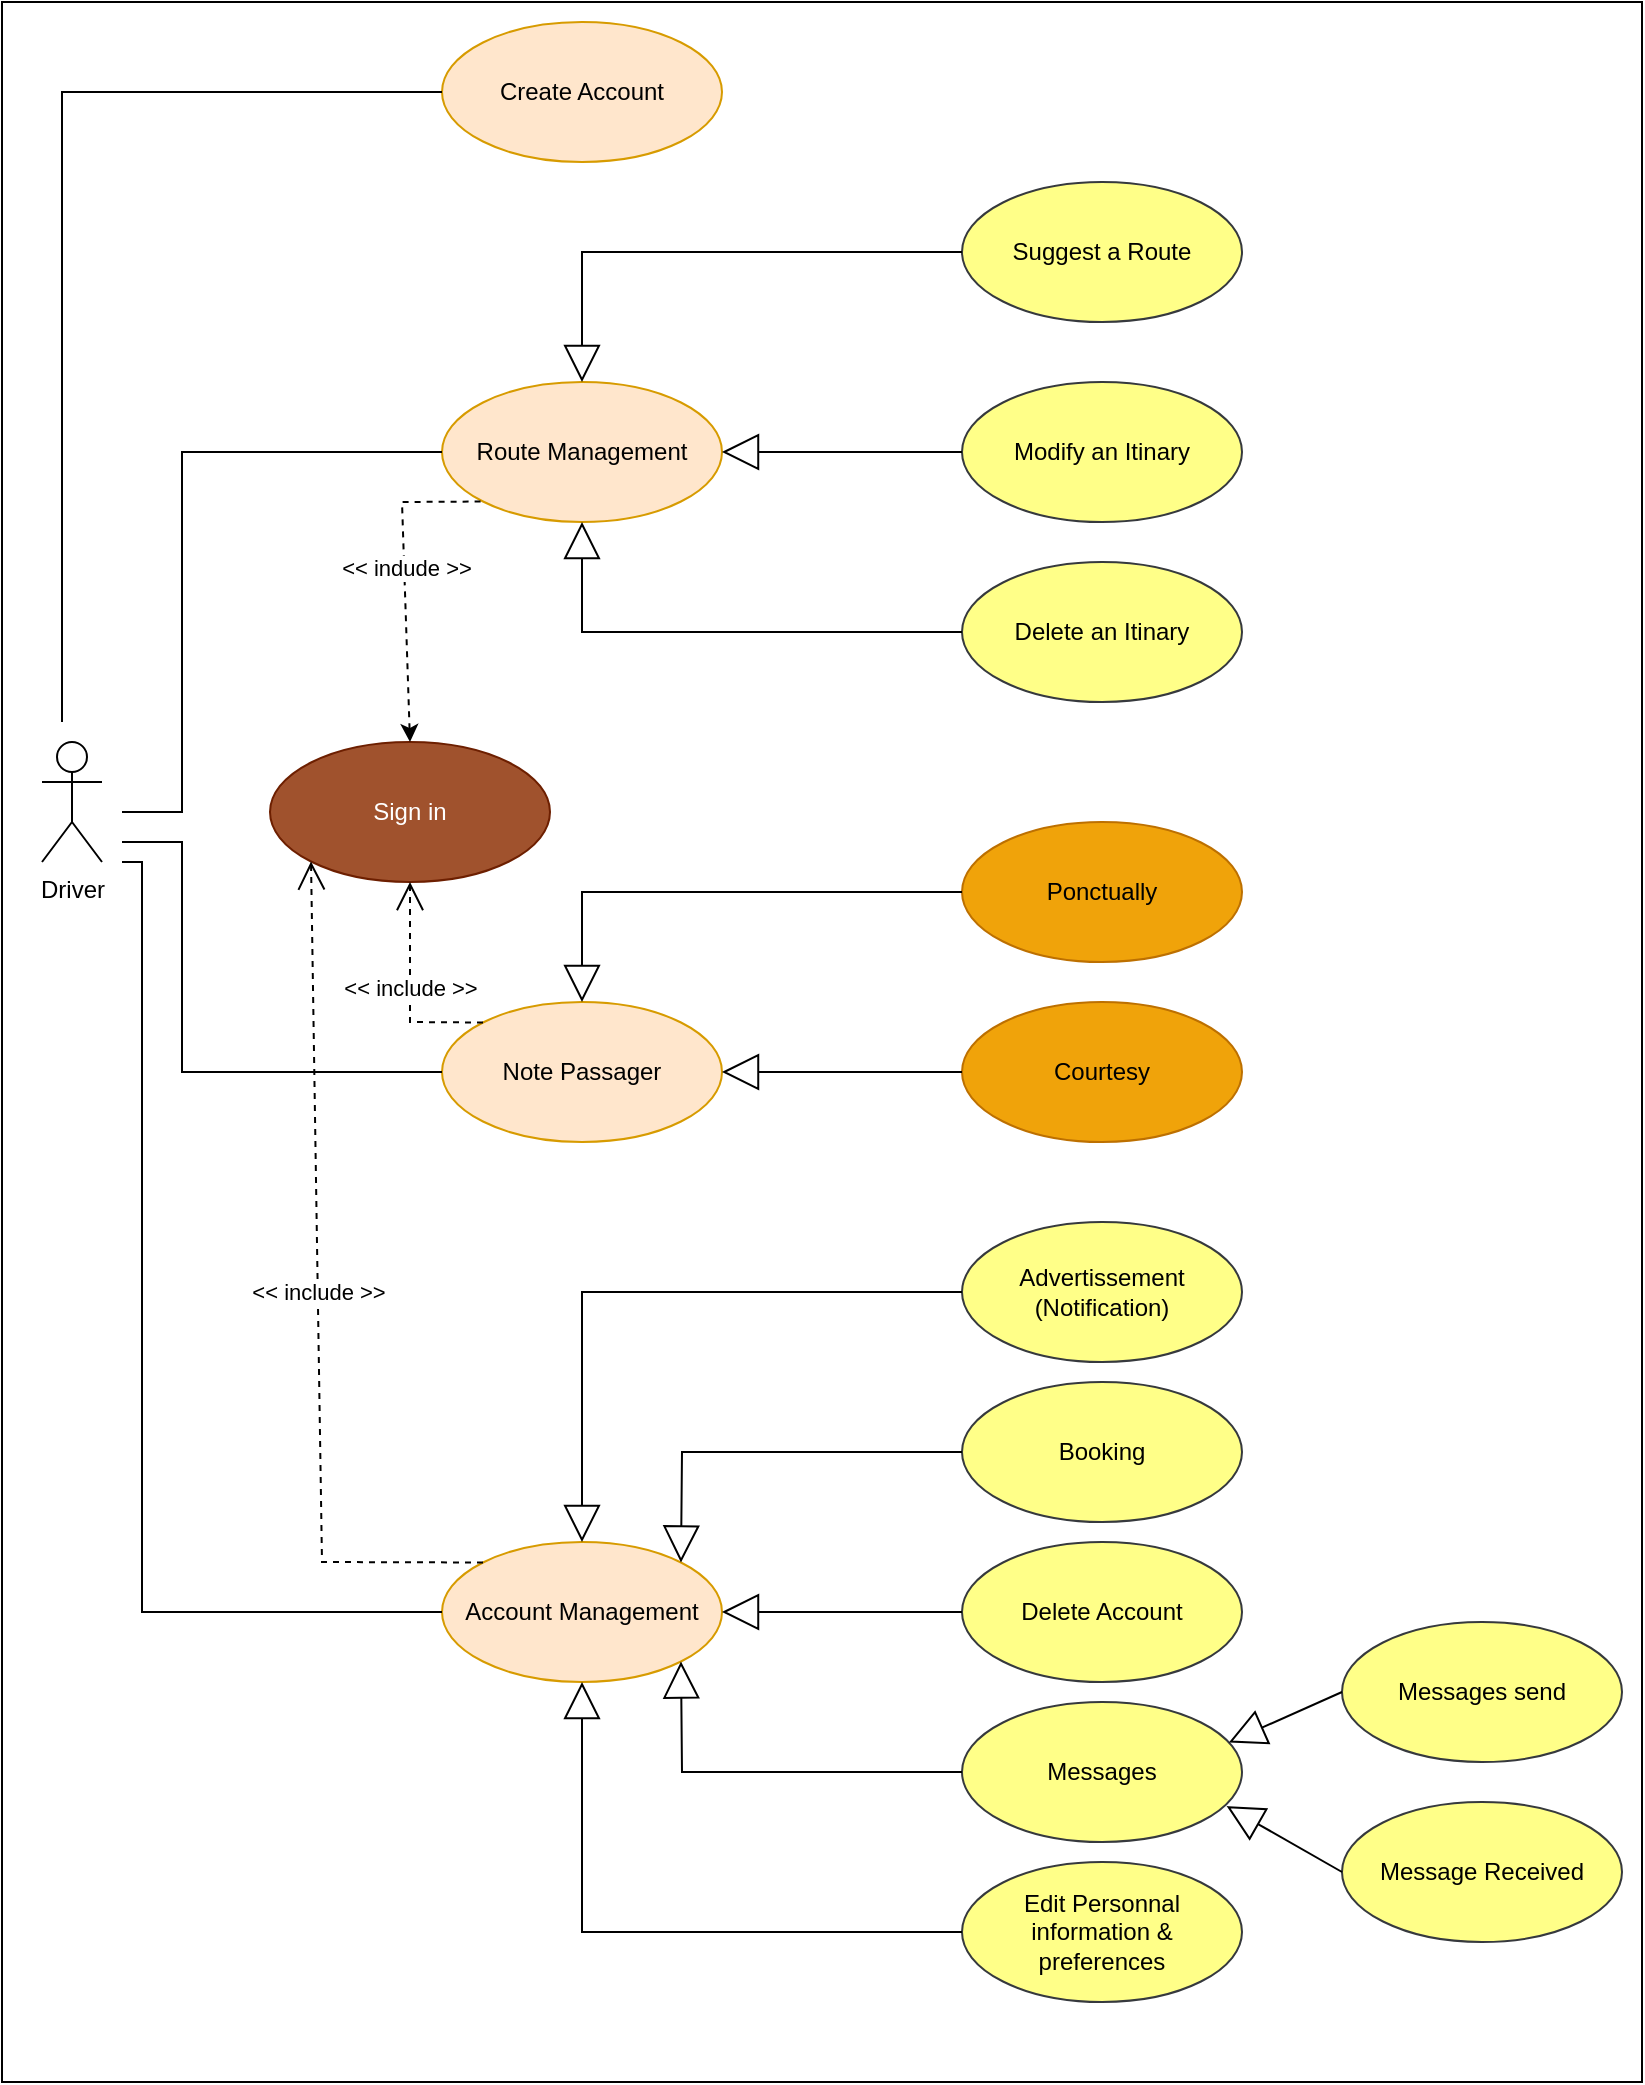 <mxfile version="26.1.0">
  <diagram name="Page-1" id="qswZOTm5A8J0I-PKvB0U">
    <mxGraphModel dx="1076" dy="1249" grid="1" gridSize="10" guides="1" tooltips="1" connect="1" arrows="1" fold="1" page="1" pageScale="1" pageWidth="827" pageHeight="1169" math="0" shadow="0">
      <root>
        <mxCell id="0" />
        <mxCell id="1" parent="0" />
        <mxCell id="m966RkO3Vf9uMig-7sMn-52" value="" style="rounded=0;whiteSpace=wrap;html=1;" vertex="1" parent="1">
          <mxGeometry width="820" height="1040" as="geometry" />
        </mxCell>
        <mxCell id="m966RkO3Vf9uMig-7sMn-1" value="Create Account" style="ellipse;whiteSpace=wrap;html=1;fillColor=#ffe6cc;strokeColor=#d79b00;" vertex="1" parent="1">
          <mxGeometry x="220" y="10" width="140" height="70" as="geometry" />
        </mxCell>
        <mxCell id="m966RkO3Vf9uMig-7sMn-2" value="Route Management" style="ellipse;whiteSpace=wrap;html=1;fillColor=#ffe6cc;strokeColor=#d79b00;" vertex="1" parent="1">
          <mxGeometry x="220" y="190" width="140" height="70" as="geometry" />
        </mxCell>
        <mxCell id="m966RkO3Vf9uMig-7sMn-3" value="Account Management" style="ellipse;whiteSpace=wrap;html=1;fillColor=#ffe6cc;strokeColor=#d79b00;" vertex="1" parent="1">
          <mxGeometry x="220" y="770" width="140" height="70" as="geometry" />
        </mxCell>
        <mxCell id="m966RkO3Vf9uMig-7sMn-4" value="Note Passager" style="ellipse;whiteSpace=wrap;html=1;fillColor=#ffe6cc;strokeColor=#d79b00;" vertex="1" parent="1">
          <mxGeometry x="220" y="500" width="140" height="70" as="geometry" />
        </mxCell>
        <mxCell id="m966RkO3Vf9uMig-7sMn-5" value="Driver" style="shape=umlActor;verticalLabelPosition=bottom;verticalAlign=top;html=1;" vertex="1" parent="1">
          <mxGeometry x="20" y="370" width="30" height="60" as="geometry" />
        </mxCell>
        <mxCell id="m966RkO3Vf9uMig-7sMn-7" value="" style="endArrow=none;html=1;rounded=0;entryX=0;entryY=0.5;entryDx=0;entryDy=0;" edge="1" parent="1" target="m966RkO3Vf9uMig-7sMn-1">
          <mxGeometry width="50" height="50" relative="1" as="geometry">
            <mxPoint x="30" y="360" as="sourcePoint" />
            <mxPoint x="340" y="340" as="targetPoint" />
            <Array as="points">
              <mxPoint x="30" y="45" />
              <mxPoint x="170" y="45" />
            </Array>
          </mxGeometry>
        </mxCell>
        <mxCell id="m966RkO3Vf9uMig-7sMn-8" value="Modify an Itinary" style="ellipse;whiteSpace=wrap;html=1;fillColor=#ffff88;strokeColor=#36393d;" vertex="1" parent="1">
          <mxGeometry x="480" y="190" width="140" height="70" as="geometry" />
        </mxCell>
        <mxCell id="m966RkO3Vf9uMig-7sMn-9" value="Suggest a Route" style="ellipse;whiteSpace=wrap;html=1;fillColor=#ffff88;strokeColor=#36393d;" vertex="1" parent="1">
          <mxGeometry x="480" y="90" width="140" height="70" as="geometry" />
        </mxCell>
        <mxCell id="m966RkO3Vf9uMig-7sMn-10" value="Delete an Itinary" style="ellipse;whiteSpace=wrap;html=1;fillColor=#ffff88;strokeColor=#36393d;" vertex="1" parent="1">
          <mxGeometry x="480" y="280" width="140" height="70" as="geometry" />
        </mxCell>
        <mxCell id="m966RkO3Vf9uMig-7sMn-11" value="" style="endArrow=block;endSize=16;endFill=0;html=1;rounded=0;entryX=0.5;entryY=0;entryDx=0;entryDy=0;" edge="1" parent="1" source="m966RkO3Vf9uMig-7sMn-9" target="m966RkO3Vf9uMig-7sMn-2">
          <mxGeometry width="160" relative="1" as="geometry">
            <mxPoint x="230" y="360" as="sourcePoint" />
            <mxPoint x="390" y="360" as="targetPoint" />
            <Array as="points">
              <mxPoint x="290" y="125" />
            </Array>
          </mxGeometry>
        </mxCell>
        <mxCell id="m966RkO3Vf9uMig-7sMn-14" value="" style="endArrow=block;endSize=16;endFill=0;html=1;rounded=0;entryX=1;entryY=0.5;entryDx=0;entryDy=0;exitX=0;exitY=0.5;exitDx=0;exitDy=0;" edge="1" parent="1" source="m966RkO3Vf9uMig-7sMn-8" target="m966RkO3Vf9uMig-7sMn-2">
          <mxGeometry width="160" relative="1" as="geometry">
            <mxPoint x="490" y="235" as="sourcePoint" />
            <mxPoint x="370" y="235" as="targetPoint" />
          </mxGeometry>
        </mxCell>
        <mxCell id="m966RkO3Vf9uMig-7sMn-15" value="" style="endArrow=block;endSize=16;endFill=0;html=1;rounded=0;entryX=0.5;entryY=1;entryDx=0;entryDy=0;exitX=0;exitY=0.5;exitDx=0;exitDy=0;" edge="1" parent="1" source="m966RkO3Vf9uMig-7sMn-10" target="m966RkO3Vf9uMig-7sMn-2">
          <mxGeometry width="160" relative="1" as="geometry">
            <mxPoint x="460" y="310" as="sourcePoint" />
            <mxPoint x="340" y="310" as="targetPoint" />
            <Array as="points">
              <mxPoint x="290" y="315" />
            </Array>
          </mxGeometry>
        </mxCell>
        <mxCell id="m966RkO3Vf9uMig-7sMn-16" value="&lt;div&gt;Edit Personnal&lt;/div&gt;&lt;div&gt;information &amp;amp; &lt;br&gt;&lt;/div&gt;&lt;div&gt;preferences&lt;/div&gt;" style="ellipse;whiteSpace=wrap;html=1;fillColor=#ffff88;strokeColor=#36393d;" vertex="1" parent="1">
          <mxGeometry x="480" y="930" width="140" height="70" as="geometry" />
        </mxCell>
        <mxCell id="m966RkO3Vf9uMig-7sMn-17" value="&lt;div&gt;Advertissement&lt;/div&gt;&lt;div&gt;(Notification)&lt;/div&gt;" style="ellipse;whiteSpace=wrap;html=1;fillColor=#ffff88;strokeColor=#36393d;" vertex="1" parent="1">
          <mxGeometry x="480" y="610" width="140" height="70" as="geometry" />
        </mxCell>
        <mxCell id="m966RkO3Vf9uMig-7sMn-18" value="Delete Account" style="ellipse;whiteSpace=wrap;html=1;fillColor=#ffff88;strokeColor=#36393d;" vertex="1" parent="1">
          <mxGeometry x="480" y="770" width="140" height="70" as="geometry" />
        </mxCell>
        <mxCell id="m966RkO3Vf9uMig-7sMn-19" value="Ponctually" style="ellipse;whiteSpace=wrap;html=1;fillColor=#f0a30a;strokeColor=#BD7000;fontColor=#000000;" vertex="1" parent="1">
          <mxGeometry x="480" y="410" width="140" height="70" as="geometry" />
        </mxCell>
        <mxCell id="m966RkO3Vf9uMig-7sMn-21" value="Courtesy" style="ellipse;whiteSpace=wrap;html=1;fillColor=#f0a30a;strokeColor=#BD7000;fontColor=#000000;" vertex="1" parent="1">
          <mxGeometry x="480" y="500" width="140" height="70" as="geometry" />
        </mxCell>
        <mxCell id="m966RkO3Vf9uMig-7sMn-23" value="Booking" style="ellipse;whiteSpace=wrap;html=1;fillColor=#ffff88;strokeColor=#36393d;" vertex="1" parent="1">
          <mxGeometry x="480" y="690" width="140" height="70" as="geometry" />
        </mxCell>
        <mxCell id="m966RkO3Vf9uMig-7sMn-24" value="Messages" style="ellipse;whiteSpace=wrap;html=1;fillColor=#ffff88;strokeColor=#36393d;" vertex="1" parent="1">
          <mxGeometry x="480" y="850" width="140" height="70" as="geometry" />
        </mxCell>
        <mxCell id="m966RkO3Vf9uMig-7sMn-25" value="" style="endArrow=block;endSize=16;endFill=0;html=1;rounded=0;entryX=1;entryY=0.5;entryDx=0;entryDy=0;exitX=0;exitY=0.5;exitDx=0;exitDy=0;" edge="1" parent="1" source="m966RkO3Vf9uMig-7sMn-21" target="m966RkO3Vf9uMig-7sMn-4">
          <mxGeometry width="160" relative="1" as="geometry">
            <mxPoint x="474" y="520" as="sourcePoint" />
            <mxPoint x="354" y="520" as="targetPoint" />
          </mxGeometry>
        </mxCell>
        <mxCell id="m966RkO3Vf9uMig-7sMn-26" value="" style="endArrow=block;endSize=16;endFill=0;html=1;rounded=0;entryX=0.5;entryY=0;entryDx=0;entryDy=0;exitX=0;exitY=0.5;exitDx=0;exitDy=0;" edge="1" parent="1" source="m966RkO3Vf9uMig-7sMn-19" target="m966RkO3Vf9uMig-7sMn-4">
          <mxGeometry width="160" relative="1" as="geometry">
            <mxPoint x="460" y="440" as="sourcePoint" />
            <mxPoint x="340" y="440" as="targetPoint" />
            <Array as="points">
              <mxPoint x="290" y="445" />
            </Array>
          </mxGeometry>
        </mxCell>
        <mxCell id="m966RkO3Vf9uMig-7sMn-28" value="Sign in" style="ellipse;whiteSpace=wrap;html=1;fillColor=#a0522d;fontColor=#ffffff;strokeColor=#6D1F00;" vertex="1" parent="1">
          <mxGeometry x="134" y="370" width="140" height="70" as="geometry" />
        </mxCell>
        <mxCell id="m966RkO3Vf9uMig-7sMn-32" value="" style="endArrow=none;html=1;rounded=0;entryX=0;entryY=1;entryDx=0;entryDy=0;exitX=0.5;exitY=0;exitDx=0;exitDy=0;dashed=1;startArrow=classic;startFill=1;" edge="1" parent="1" source="m966RkO3Vf9uMig-7sMn-28" target="m966RkO3Vf9uMig-7sMn-2">
          <mxGeometry width="50" height="50" relative="1" as="geometry">
            <mxPoint x="270" y="340" as="sourcePoint" />
            <mxPoint x="320" y="290" as="targetPoint" />
            <Array as="points">
              <mxPoint x="200" y="250" />
            </Array>
          </mxGeometry>
        </mxCell>
        <mxCell id="m966RkO3Vf9uMig-7sMn-33" value="&amp;lt;&amp;lt; indude &amp;gt;&amp;gt;" style="edgeLabel;html=1;align=center;verticalAlign=middle;resizable=0;points=[];" vertex="1" connectable="0" parent="m966RkO3Vf9uMig-7sMn-32">
          <mxGeometry x="0.083" y="-1" relative="1" as="geometry">
            <mxPoint as="offset" />
          </mxGeometry>
        </mxCell>
        <mxCell id="m966RkO3Vf9uMig-7sMn-34" value="&amp;lt;&amp;lt; include &amp;gt;&amp;gt;" style="endArrow=open;endSize=12;dashed=1;html=1;rounded=0;exitX=0;exitY=0;exitDx=0;exitDy=0;entryX=0.5;entryY=1;entryDx=0;entryDy=0;" edge="1" parent="1" source="m966RkO3Vf9uMig-7sMn-4" target="m966RkO3Vf9uMig-7sMn-28">
          <mxGeometry width="160" relative="1" as="geometry">
            <mxPoint x="220" y="490" as="sourcePoint" />
            <mxPoint x="380" y="490" as="targetPoint" />
            <Array as="points">
              <mxPoint x="204" y="510" />
            </Array>
          </mxGeometry>
        </mxCell>
        <mxCell id="m966RkO3Vf9uMig-7sMn-35" value="" style="endArrow=block;endSize=16;endFill=0;html=1;rounded=0;exitX=0;exitY=0.5;exitDx=0;exitDy=0;entryX=0.5;entryY=0;entryDx=0;entryDy=0;" edge="1" parent="1" source="m966RkO3Vf9uMig-7sMn-17">
          <mxGeometry width="160" relative="1" as="geometry">
            <mxPoint x="420" y="740" as="sourcePoint" />
            <mxPoint x="290" y="770" as="targetPoint" />
            <Array as="points">
              <mxPoint x="290" y="645" />
            </Array>
          </mxGeometry>
        </mxCell>
        <mxCell id="m966RkO3Vf9uMig-7sMn-39" value="" style="endArrow=block;endSize=16;endFill=0;html=1;rounded=0;entryX=1;entryY=0;entryDx=0;entryDy=0;exitX=0;exitY=0.5;exitDx=0;exitDy=0;" edge="1" parent="1" source="m966RkO3Vf9uMig-7sMn-23">
          <mxGeometry width="160" relative="1" as="geometry">
            <mxPoint x="460" y="750" as="sourcePoint" />
            <mxPoint x="339.497" y="780.251" as="targetPoint" />
            <Array as="points">
              <mxPoint x="340" y="725" />
            </Array>
          </mxGeometry>
        </mxCell>
        <mxCell id="m966RkO3Vf9uMig-7sMn-40" value="" style="endArrow=block;endSize=16;endFill=0;html=1;rounded=0;entryX=1;entryY=0.5;entryDx=0;entryDy=0;exitX=0;exitY=0.5;exitDx=0;exitDy=0;" edge="1" parent="1" source="m966RkO3Vf9uMig-7sMn-18">
          <mxGeometry width="160" relative="1" as="geometry">
            <mxPoint x="474" y="810" as="sourcePoint" />
            <mxPoint x="360" y="805" as="targetPoint" />
          </mxGeometry>
        </mxCell>
        <mxCell id="m966RkO3Vf9uMig-7sMn-41" value="" style="endArrow=block;endSize=16;endFill=0;html=1;rounded=0;entryX=1;entryY=1;entryDx=0;entryDy=0;exitX=0;exitY=0.5;exitDx=0;exitDy=0;" edge="1" parent="1" source="m966RkO3Vf9uMig-7sMn-24">
          <mxGeometry width="160" relative="1" as="geometry">
            <mxPoint x="414" y="920" as="sourcePoint" />
            <mxPoint x="339.497" y="829.749" as="targetPoint" />
            <Array as="points">
              <mxPoint x="340" y="885" />
            </Array>
          </mxGeometry>
        </mxCell>
        <mxCell id="m966RkO3Vf9uMig-7sMn-42" value="" style="endArrow=block;endSize=16;endFill=0;html=1;rounded=0;entryX=0.5;entryY=1;entryDx=0;entryDy=0;exitX=0;exitY=0.5;exitDx=0;exitDy=0;" edge="1" parent="1" source="m966RkO3Vf9uMig-7sMn-16">
          <mxGeometry width="160" relative="1" as="geometry">
            <mxPoint x="440" y="960" as="sourcePoint" />
            <mxPoint x="290" y="840" as="targetPoint" />
            <Array as="points">
              <mxPoint x="290" y="965" />
            </Array>
          </mxGeometry>
        </mxCell>
        <mxCell id="m966RkO3Vf9uMig-7sMn-43" value="Messages send" style="ellipse;whiteSpace=wrap;html=1;fillColor=#ffff88;strokeColor=#36393d;" vertex="1" parent="1">
          <mxGeometry x="670" y="810" width="140" height="70" as="geometry" />
        </mxCell>
        <mxCell id="m966RkO3Vf9uMig-7sMn-44" value="Message Received" style="ellipse;whiteSpace=wrap;html=1;fillColor=#ffff88;strokeColor=#36393d;" vertex="1" parent="1">
          <mxGeometry x="670" y="900" width="140" height="70" as="geometry" />
        </mxCell>
        <mxCell id="m966RkO3Vf9uMig-7sMn-45" value="" style="endArrow=block;endSize=16;endFill=0;html=1;rounded=0;exitX=0;exitY=0.5;exitDx=0;exitDy=0;entryX=0.953;entryY=0.289;entryDx=0;entryDy=0;entryPerimeter=0;" edge="1" parent="1" source="m966RkO3Vf9uMig-7sMn-43" target="m966RkO3Vf9uMig-7sMn-24">
          <mxGeometry width="160" relative="1" as="geometry">
            <mxPoint x="620" y="780" as="sourcePoint" />
            <mxPoint x="780" y="780" as="targetPoint" />
          </mxGeometry>
        </mxCell>
        <mxCell id="m966RkO3Vf9uMig-7sMn-46" value="" style="endArrow=block;endSize=16;endFill=0;html=1;rounded=0;exitX=0;exitY=0.5;exitDx=0;exitDy=0;entryX=0.945;entryY=0.743;entryDx=0;entryDy=0;entryPerimeter=0;" edge="1" parent="1" source="m966RkO3Vf9uMig-7sMn-44" target="m966RkO3Vf9uMig-7sMn-24">
          <mxGeometry width="160" relative="1" as="geometry">
            <mxPoint x="690" y="855" as="sourcePoint" />
            <mxPoint x="610" y="870" as="targetPoint" />
          </mxGeometry>
        </mxCell>
        <mxCell id="m966RkO3Vf9uMig-7sMn-47" value="&amp;lt;&amp;lt; include &amp;gt;&amp;gt;" style="endArrow=open;endSize=12;dashed=1;html=1;rounded=0;exitX=0;exitY=0;exitDx=0;exitDy=0;entryX=0;entryY=1;entryDx=0;entryDy=0;" edge="1" parent="1" source="m966RkO3Vf9uMig-7sMn-3" target="m966RkO3Vf9uMig-7sMn-28">
          <mxGeometry width="160" relative="1" as="geometry">
            <mxPoint x="134" y="632" as="sourcePoint" />
            <mxPoint x="118" y="537" as="targetPoint" />
            <Array as="points">
              <mxPoint x="160" y="780" />
            </Array>
          </mxGeometry>
        </mxCell>
        <mxCell id="m966RkO3Vf9uMig-7sMn-48" value="" style="endArrow=none;html=1;rounded=0;exitX=0;exitY=0.5;exitDx=0;exitDy=0;" edge="1" parent="1" source="m966RkO3Vf9uMig-7sMn-2">
          <mxGeometry width="50" height="50" relative="1" as="geometry">
            <mxPoint x="110" y="230" as="sourcePoint" />
            <mxPoint x="60" y="405" as="targetPoint" />
            <Array as="points">
              <mxPoint x="90" y="225" />
              <mxPoint x="90" y="405" />
            </Array>
          </mxGeometry>
        </mxCell>
        <mxCell id="m966RkO3Vf9uMig-7sMn-49" value="" style="endArrow=none;html=1;rounded=0;entryX=0;entryY=0.5;entryDx=0;entryDy=0;" edge="1" parent="1" target="m966RkO3Vf9uMig-7sMn-4">
          <mxGeometry width="50" height="50" relative="1" as="geometry">
            <mxPoint x="60" y="420" as="sourcePoint" />
            <mxPoint x="110" y="530" as="targetPoint" />
            <Array as="points">
              <mxPoint x="90" y="420" />
              <mxPoint x="90" y="535" />
            </Array>
          </mxGeometry>
        </mxCell>
        <mxCell id="m966RkO3Vf9uMig-7sMn-50" value="" style="endArrow=none;html=1;rounded=0;entryX=0;entryY=0.5;entryDx=0;entryDy=0;" edge="1" parent="1" target="m966RkO3Vf9uMig-7sMn-3">
          <mxGeometry width="50" height="50" relative="1" as="geometry">
            <mxPoint x="60" y="430" as="sourcePoint" />
            <mxPoint x="420" y="650" as="targetPoint" />
            <Array as="points">
              <mxPoint x="70" y="430" />
              <mxPoint x="70" y="805" />
            </Array>
          </mxGeometry>
        </mxCell>
      </root>
    </mxGraphModel>
  </diagram>
</mxfile>
